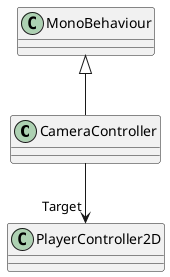 @startuml
class CameraController {
}
MonoBehaviour <|-- CameraController
CameraController --> "Target" PlayerController2D
@enduml
